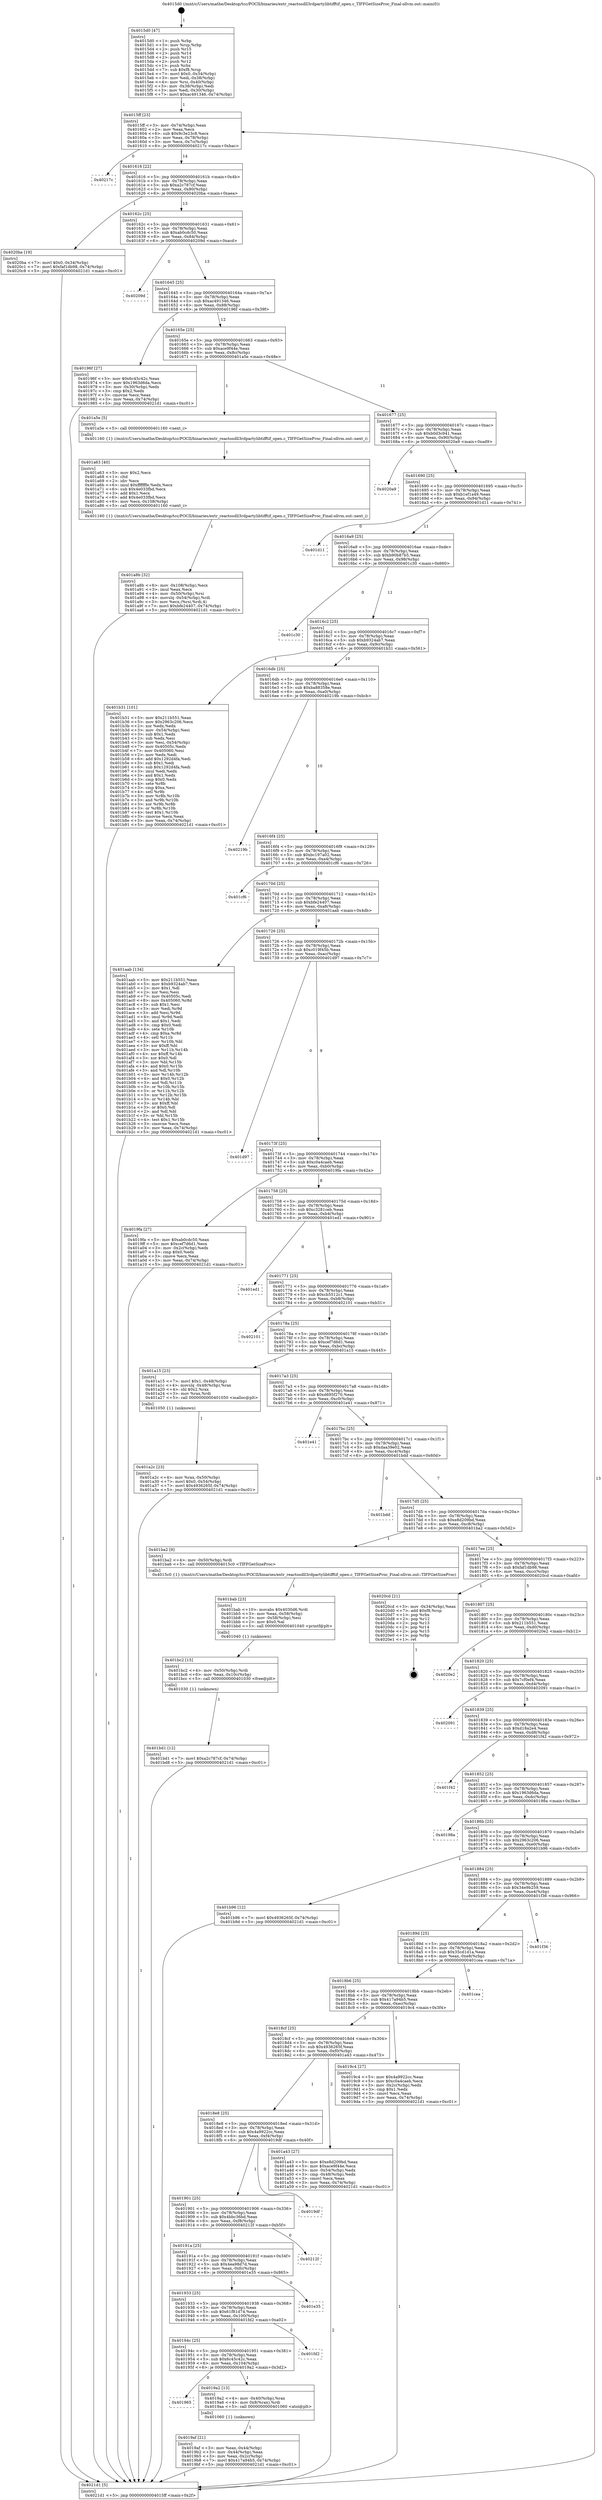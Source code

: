 digraph "0x4015d0" {
  label = "0x4015d0 (/mnt/c/Users/mathe/Desktop/tcc/POCII/binaries/extr_reactosdll3rdpartylibtifftif_open.c_TIFFGetSizeProc_Final-ollvm.out::main(0))"
  labelloc = "t"
  node[shape=record]

  Entry [label="",width=0.3,height=0.3,shape=circle,fillcolor=black,style=filled]
  "0x4015ff" [label="{
     0x4015ff [23]\l
     | [instrs]\l
     &nbsp;&nbsp;0x4015ff \<+3\>: mov -0x74(%rbp),%eax\l
     &nbsp;&nbsp;0x401602 \<+2\>: mov %eax,%ecx\l
     &nbsp;&nbsp;0x401604 \<+6\>: sub $0x9c3e23c8,%ecx\l
     &nbsp;&nbsp;0x40160a \<+3\>: mov %eax,-0x78(%rbp)\l
     &nbsp;&nbsp;0x40160d \<+3\>: mov %ecx,-0x7c(%rbp)\l
     &nbsp;&nbsp;0x401610 \<+6\>: je 000000000040217c \<main+0xbac\>\l
  }"]
  "0x40217c" [label="{
     0x40217c\l
  }", style=dashed]
  "0x401616" [label="{
     0x401616 [22]\l
     | [instrs]\l
     &nbsp;&nbsp;0x401616 \<+5\>: jmp 000000000040161b \<main+0x4b\>\l
     &nbsp;&nbsp;0x40161b \<+3\>: mov -0x78(%rbp),%eax\l
     &nbsp;&nbsp;0x40161e \<+5\>: sub $0xa2c787cf,%eax\l
     &nbsp;&nbsp;0x401623 \<+3\>: mov %eax,-0x80(%rbp)\l
     &nbsp;&nbsp;0x401626 \<+6\>: je 00000000004020ba \<main+0xaea\>\l
  }"]
  Exit [label="",width=0.3,height=0.3,shape=circle,fillcolor=black,style=filled,peripheries=2]
  "0x4020ba" [label="{
     0x4020ba [19]\l
     | [instrs]\l
     &nbsp;&nbsp;0x4020ba \<+7\>: movl $0x0,-0x34(%rbp)\l
     &nbsp;&nbsp;0x4020c1 \<+7\>: movl $0xfaf1db98,-0x74(%rbp)\l
     &nbsp;&nbsp;0x4020c8 \<+5\>: jmp 00000000004021d1 \<main+0xc01\>\l
  }"]
  "0x40162c" [label="{
     0x40162c [25]\l
     | [instrs]\l
     &nbsp;&nbsp;0x40162c \<+5\>: jmp 0000000000401631 \<main+0x61\>\l
     &nbsp;&nbsp;0x401631 \<+3\>: mov -0x78(%rbp),%eax\l
     &nbsp;&nbsp;0x401634 \<+5\>: sub $0xab0cdc50,%eax\l
     &nbsp;&nbsp;0x401639 \<+6\>: mov %eax,-0x84(%rbp)\l
     &nbsp;&nbsp;0x40163f \<+6\>: je 000000000040209d \<main+0xacd\>\l
  }"]
  "0x401bd1" [label="{
     0x401bd1 [12]\l
     | [instrs]\l
     &nbsp;&nbsp;0x401bd1 \<+7\>: movl $0xa2c787cf,-0x74(%rbp)\l
     &nbsp;&nbsp;0x401bd8 \<+5\>: jmp 00000000004021d1 \<main+0xc01\>\l
  }"]
  "0x40209d" [label="{
     0x40209d\l
  }", style=dashed]
  "0x401645" [label="{
     0x401645 [25]\l
     | [instrs]\l
     &nbsp;&nbsp;0x401645 \<+5\>: jmp 000000000040164a \<main+0x7a\>\l
     &nbsp;&nbsp;0x40164a \<+3\>: mov -0x78(%rbp),%eax\l
     &nbsp;&nbsp;0x40164d \<+5\>: sub $0xac491346,%eax\l
     &nbsp;&nbsp;0x401652 \<+6\>: mov %eax,-0x88(%rbp)\l
     &nbsp;&nbsp;0x401658 \<+6\>: je 000000000040196f \<main+0x39f\>\l
  }"]
  "0x401bc2" [label="{
     0x401bc2 [15]\l
     | [instrs]\l
     &nbsp;&nbsp;0x401bc2 \<+4\>: mov -0x50(%rbp),%rdi\l
     &nbsp;&nbsp;0x401bc6 \<+6\>: mov %eax,-0x10c(%rbp)\l
     &nbsp;&nbsp;0x401bcc \<+5\>: call 0000000000401030 \<free@plt\>\l
     | [calls]\l
     &nbsp;&nbsp;0x401030 \{1\} (unknown)\l
  }"]
  "0x40196f" [label="{
     0x40196f [27]\l
     | [instrs]\l
     &nbsp;&nbsp;0x40196f \<+5\>: mov $0x6c45c42c,%eax\l
     &nbsp;&nbsp;0x401974 \<+5\>: mov $0x1963d6da,%ecx\l
     &nbsp;&nbsp;0x401979 \<+3\>: mov -0x30(%rbp),%edx\l
     &nbsp;&nbsp;0x40197c \<+3\>: cmp $0x2,%edx\l
     &nbsp;&nbsp;0x40197f \<+3\>: cmovne %ecx,%eax\l
     &nbsp;&nbsp;0x401982 \<+3\>: mov %eax,-0x74(%rbp)\l
     &nbsp;&nbsp;0x401985 \<+5\>: jmp 00000000004021d1 \<main+0xc01\>\l
  }"]
  "0x40165e" [label="{
     0x40165e [25]\l
     | [instrs]\l
     &nbsp;&nbsp;0x40165e \<+5\>: jmp 0000000000401663 \<main+0x93\>\l
     &nbsp;&nbsp;0x401663 \<+3\>: mov -0x78(%rbp),%eax\l
     &nbsp;&nbsp;0x401666 \<+5\>: sub $0xace9f44e,%eax\l
     &nbsp;&nbsp;0x40166b \<+6\>: mov %eax,-0x8c(%rbp)\l
     &nbsp;&nbsp;0x401671 \<+6\>: je 0000000000401a5e \<main+0x48e\>\l
  }"]
  "0x4021d1" [label="{
     0x4021d1 [5]\l
     | [instrs]\l
     &nbsp;&nbsp;0x4021d1 \<+5\>: jmp 00000000004015ff \<main+0x2f\>\l
  }"]
  "0x4015d0" [label="{
     0x4015d0 [47]\l
     | [instrs]\l
     &nbsp;&nbsp;0x4015d0 \<+1\>: push %rbp\l
     &nbsp;&nbsp;0x4015d1 \<+3\>: mov %rsp,%rbp\l
     &nbsp;&nbsp;0x4015d4 \<+2\>: push %r15\l
     &nbsp;&nbsp;0x4015d6 \<+2\>: push %r14\l
     &nbsp;&nbsp;0x4015d8 \<+2\>: push %r13\l
     &nbsp;&nbsp;0x4015da \<+2\>: push %r12\l
     &nbsp;&nbsp;0x4015dc \<+1\>: push %rbx\l
     &nbsp;&nbsp;0x4015dd \<+7\>: sub $0xf8,%rsp\l
     &nbsp;&nbsp;0x4015e4 \<+7\>: movl $0x0,-0x34(%rbp)\l
     &nbsp;&nbsp;0x4015eb \<+3\>: mov %edi,-0x38(%rbp)\l
     &nbsp;&nbsp;0x4015ee \<+4\>: mov %rsi,-0x40(%rbp)\l
     &nbsp;&nbsp;0x4015f2 \<+3\>: mov -0x38(%rbp),%edi\l
     &nbsp;&nbsp;0x4015f5 \<+3\>: mov %edi,-0x30(%rbp)\l
     &nbsp;&nbsp;0x4015f8 \<+7\>: movl $0xac491346,-0x74(%rbp)\l
  }"]
  "0x401bab" [label="{
     0x401bab [23]\l
     | [instrs]\l
     &nbsp;&nbsp;0x401bab \<+10\>: movabs $0x4030d6,%rdi\l
     &nbsp;&nbsp;0x401bb5 \<+3\>: mov %eax,-0x58(%rbp)\l
     &nbsp;&nbsp;0x401bb8 \<+3\>: mov -0x58(%rbp),%esi\l
     &nbsp;&nbsp;0x401bbb \<+2\>: mov $0x0,%al\l
     &nbsp;&nbsp;0x401bbd \<+5\>: call 0000000000401040 \<printf@plt\>\l
     | [calls]\l
     &nbsp;&nbsp;0x401040 \{1\} (unknown)\l
  }"]
  "0x401a5e" [label="{
     0x401a5e [5]\l
     | [instrs]\l
     &nbsp;&nbsp;0x401a5e \<+5\>: call 0000000000401160 \<next_i\>\l
     | [calls]\l
     &nbsp;&nbsp;0x401160 \{1\} (/mnt/c/Users/mathe/Desktop/tcc/POCII/binaries/extr_reactosdll3rdpartylibtifftif_open.c_TIFFGetSizeProc_Final-ollvm.out::next_i)\l
  }"]
  "0x401677" [label="{
     0x401677 [25]\l
     | [instrs]\l
     &nbsp;&nbsp;0x401677 \<+5\>: jmp 000000000040167c \<main+0xac\>\l
     &nbsp;&nbsp;0x40167c \<+3\>: mov -0x78(%rbp),%eax\l
     &nbsp;&nbsp;0x40167f \<+5\>: sub $0xb0d3c941,%eax\l
     &nbsp;&nbsp;0x401684 \<+6\>: mov %eax,-0x90(%rbp)\l
     &nbsp;&nbsp;0x40168a \<+6\>: je 00000000004020a9 \<main+0xad9\>\l
  }"]
  "0x401a8b" [label="{
     0x401a8b [32]\l
     | [instrs]\l
     &nbsp;&nbsp;0x401a8b \<+6\>: mov -0x108(%rbp),%ecx\l
     &nbsp;&nbsp;0x401a91 \<+3\>: imul %eax,%ecx\l
     &nbsp;&nbsp;0x401a94 \<+4\>: mov -0x50(%rbp),%rsi\l
     &nbsp;&nbsp;0x401a98 \<+4\>: movslq -0x54(%rbp),%rdi\l
     &nbsp;&nbsp;0x401a9c \<+3\>: mov %ecx,(%rsi,%rdi,4)\l
     &nbsp;&nbsp;0x401a9f \<+7\>: movl $0xbfe24407,-0x74(%rbp)\l
     &nbsp;&nbsp;0x401aa6 \<+5\>: jmp 00000000004021d1 \<main+0xc01\>\l
  }"]
  "0x4020a9" [label="{
     0x4020a9\l
  }", style=dashed]
  "0x401690" [label="{
     0x401690 [25]\l
     | [instrs]\l
     &nbsp;&nbsp;0x401690 \<+5\>: jmp 0000000000401695 \<main+0xc5\>\l
     &nbsp;&nbsp;0x401695 \<+3\>: mov -0x78(%rbp),%eax\l
     &nbsp;&nbsp;0x401698 \<+5\>: sub $0xb1ef1a49,%eax\l
     &nbsp;&nbsp;0x40169d \<+6\>: mov %eax,-0x94(%rbp)\l
     &nbsp;&nbsp;0x4016a3 \<+6\>: je 0000000000401d11 \<main+0x741\>\l
  }"]
  "0x401a63" [label="{
     0x401a63 [40]\l
     | [instrs]\l
     &nbsp;&nbsp;0x401a63 \<+5\>: mov $0x2,%ecx\l
     &nbsp;&nbsp;0x401a68 \<+1\>: cltd\l
     &nbsp;&nbsp;0x401a69 \<+2\>: idiv %ecx\l
     &nbsp;&nbsp;0x401a6b \<+6\>: imul $0xfffffffe,%edx,%ecx\l
     &nbsp;&nbsp;0x401a71 \<+6\>: sub $0x4e033fbd,%ecx\l
     &nbsp;&nbsp;0x401a77 \<+3\>: add $0x1,%ecx\l
     &nbsp;&nbsp;0x401a7a \<+6\>: add $0x4e033fbd,%ecx\l
     &nbsp;&nbsp;0x401a80 \<+6\>: mov %ecx,-0x108(%rbp)\l
     &nbsp;&nbsp;0x401a86 \<+5\>: call 0000000000401160 \<next_i\>\l
     | [calls]\l
     &nbsp;&nbsp;0x401160 \{1\} (/mnt/c/Users/mathe/Desktop/tcc/POCII/binaries/extr_reactosdll3rdpartylibtifftif_open.c_TIFFGetSizeProc_Final-ollvm.out::next_i)\l
  }"]
  "0x401d11" [label="{
     0x401d11\l
  }", style=dashed]
  "0x4016a9" [label="{
     0x4016a9 [25]\l
     | [instrs]\l
     &nbsp;&nbsp;0x4016a9 \<+5\>: jmp 00000000004016ae \<main+0xde\>\l
     &nbsp;&nbsp;0x4016ae \<+3\>: mov -0x78(%rbp),%eax\l
     &nbsp;&nbsp;0x4016b1 \<+5\>: sub $0xb90b87b5,%eax\l
     &nbsp;&nbsp;0x4016b6 \<+6\>: mov %eax,-0x98(%rbp)\l
     &nbsp;&nbsp;0x4016bc \<+6\>: je 0000000000401c30 \<main+0x660\>\l
  }"]
  "0x401a2c" [label="{
     0x401a2c [23]\l
     | [instrs]\l
     &nbsp;&nbsp;0x401a2c \<+4\>: mov %rax,-0x50(%rbp)\l
     &nbsp;&nbsp;0x401a30 \<+7\>: movl $0x0,-0x54(%rbp)\l
     &nbsp;&nbsp;0x401a37 \<+7\>: movl $0x4936265f,-0x74(%rbp)\l
     &nbsp;&nbsp;0x401a3e \<+5\>: jmp 00000000004021d1 \<main+0xc01\>\l
  }"]
  "0x401c30" [label="{
     0x401c30\l
  }", style=dashed]
  "0x4016c2" [label="{
     0x4016c2 [25]\l
     | [instrs]\l
     &nbsp;&nbsp;0x4016c2 \<+5\>: jmp 00000000004016c7 \<main+0xf7\>\l
     &nbsp;&nbsp;0x4016c7 \<+3\>: mov -0x78(%rbp),%eax\l
     &nbsp;&nbsp;0x4016ca \<+5\>: sub $0xb9324ab7,%eax\l
     &nbsp;&nbsp;0x4016cf \<+6\>: mov %eax,-0x9c(%rbp)\l
     &nbsp;&nbsp;0x4016d5 \<+6\>: je 0000000000401b31 \<main+0x561\>\l
  }"]
  "0x4019af" [label="{
     0x4019af [21]\l
     | [instrs]\l
     &nbsp;&nbsp;0x4019af \<+3\>: mov %eax,-0x44(%rbp)\l
     &nbsp;&nbsp;0x4019b2 \<+3\>: mov -0x44(%rbp),%eax\l
     &nbsp;&nbsp;0x4019b5 \<+3\>: mov %eax,-0x2c(%rbp)\l
     &nbsp;&nbsp;0x4019b8 \<+7\>: movl $0x417a94b5,-0x74(%rbp)\l
     &nbsp;&nbsp;0x4019bf \<+5\>: jmp 00000000004021d1 \<main+0xc01\>\l
  }"]
  "0x401b31" [label="{
     0x401b31 [101]\l
     | [instrs]\l
     &nbsp;&nbsp;0x401b31 \<+5\>: mov $0x211b551,%eax\l
     &nbsp;&nbsp;0x401b36 \<+5\>: mov $0x2963c206,%ecx\l
     &nbsp;&nbsp;0x401b3b \<+2\>: xor %edx,%edx\l
     &nbsp;&nbsp;0x401b3d \<+3\>: mov -0x54(%rbp),%esi\l
     &nbsp;&nbsp;0x401b40 \<+3\>: sub $0x1,%edx\l
     &nbsp;&nbsp;0x401b43 \<+2\>: sub %edx,%esi\l
     &nbsp;&nbsp;0x401b45 \<+3\>: mov %esi,-0x54(%rbp)\l
     &nbsp;&nbsp;0x401b48 \<+7\>: mov 0x40505c,%edx\l
     &nbsp;&nbsp;0x401b4f \<+7\>: mov 0x405060,%esi\l
     &nbsp;&nbsp;0x401b56 \<+2\>: mov %edx,%edi\l
     &nbsp;&nbsp;0x401b58 \<+6\>: add $0x1292d4fa,%edi\l
     &nbsp;&nbsp;0x401b5e \<+3\>: sub $0x1,%edi\l
     &nbsp;&nbsp;0x401b61 \<+6\>: sub $0x1292d4fa,%edi\l
     &nbsp;&nbsp;0x401b67 \<+3\>: imul %edi,%edx\l
     &nbsp;&nbsp;0x401b6a \<+3\>: and $0x1,%edx\l
     &nbsp;&nbsp;0x401b6d \<+3\>: cmp $0x0,%edx\l
     &nbsp;&nbsp;0x401b70 \<+4\>: sete %r8b\l
     &nbsp;&nbsp;0x401b74 \<+3\>: cmp $0xa,%esi\l
     &nbsp;&nbsp;0x401b77 \<+4\>: setl %r9b\l
     &nbsp;&nbsp;0x401b7b \<+3\>: mov %r8b,%r10b\l
     &nbsp;&nbsp;0x401b7e \<+3\>: and %r9b,%r10b\l
     &nbsp;&nbsp;0x401b81 \<+3\>: xor %r9b,%r8b\l
     &nbsp;&nbsp;0x401b84 \<+3\>: or %r8b,%r10b\l
     &nbsp;&nbsp;0x401b87 \<+4\>: test $0x1,%r10b\l
     &nbsp;&nbsp;0x401b8b \<+3\>: cmovne %ecx,%eax\l
     &nbsp;&nbsp;0x401b8e \<+3\>: mov %eax,-0x74(%rbp)\l
     &nbsp;&nbsp;0x401b91 \<+5\>: jmp 00000000004021d1 \<main+0xc01\>\l
  }"]
  "0x4016db" [label="{
     0x4016db [25]\l
     | [instrs]\l
     &nbsp;&nbsp;0x4016db \<+5\>: jmp 00000000004016e0 \<main+0x110\>\l
     &nbsp;&nbsp;0x4016e0 \<+3\>: mov -0x78(%rbp),%eax\l
     &nbsp;&nbsp;0x4016e3 \<+5\>: sub $0xba88358e,%eax\l
     &nbsp;&nbsp;0x4016e8 \<+6\>: mov %eax,-0xa0(%rbp)\l
     &nbsp;&nbsp;0x4016ee \<+6\>: je 000000000040219b \<main+0xbcb\>\l
  }"]
  "0x401965" [label="{
     0x401965\l
  }", style=dashed]
  "0x40219b" [label="{
     0x40219b\l
  }", style=dashed]
  "0x4016f4" [label="{
     0x4016f4 [25]\l
     | [instrs]\l
     &nbsp;&nbsp;0x4016f4 \<+5\>: jmp 00000000004016f9 \<main+0x129\>\l
     &nbsp;&nbsp;0x4016f9 \<+3\>: mov -0x78(%rbp),%eax\l
     &nbsp;&nbsp;0x4016fc \<+5\>: sub $0xbc197a02,%eax\l
     &nbsp;&nbsp;0x401701 \<+6\>: mov %eax,-0xa4(%rbp)\l
     &nbsp;&nbsp;0x401707 \<+6\>: je 0000000000401cf6 \<main+0x726\>\l
  }"]
  "0x4019a2" [label="{
     0x4019a2 [13]\l
     | [instrs]\l
     &nbsp;&nbsp;0x4019a2 \<+4\>: mov -0x40(%rbp),%rax\l
     &nbsp;&nbsp;0x4019a6 \<+4\>: mov 0x8(%rax),%rdi\l
     &nbsp;&nbsp;0x4019aa \<+5\>: call 0000000000401060 \<atoi@plt\>\l
     | [calls]\l
     &nbsp;&nbsp;0x401060 \{1\} (unknown)\l
  }"]
  "0x401cf6" [label="{
     0x401cf6\l
  }", style=dashed]
  "0x40170d" [label="{
     0x40170d [25]\l
     | [instrs]\l
     &nbsp;&nbsp;0x40170d \<+5\>: jmp 0000000000401712 \<main+0x142\>\l
     &nbsp;&nbsp;0x401712 \<+3\>: mov -0x78(%rbp),%eax\l
     &nbsp;&nbsp;0x401715 \<+5\>: sub $0xbfe24407,%eax\l
     &nbsp;&nbsp;0x40171a \<+6\>: mov %eax,-0xa8(%rbp)\l
     &nbsp;&nbsp;0x401720 \<+6\>: je 0000000000401aab \<main+0x4db\>\l
  }"]
  "0x40194c" [label="{
     0x40194c [25]\l
     | [instrs]\l
     &nbsp;&nbsp;0x40194c \<+5\>: jmp 0000000000401951 \<main+0x381\>\l
     &nbsp;&nbsp;0x401951 \<+3\>: mov -0x78(%rbp),%eax\l
     &nbsp;&nbsp;0x401954 \<+5\>: sub $0x6c45c42c,%eax\l
     &nbsp;&nbsp;0x401959 \<+6\>: mov %eax,-0x104(%rbp)\l
     &nbsp;&nbsp;0x40195f \<+6\>: je 00000000004019a2 \<main+0x3d2\>\l
  }"]
  "0x401aab" [label="{
     0x401aab [134]\l
     | [instrs]\l
     &nbsp;&nbsp;0x401aab \<+5\>: mov $0x211b551,%eax\l
     &nbsp;&nbsp;0x401ab0 \<+5\>: mov $0xb9324ab7,%ecx\l
     &nbsp;&nbsp;0x401ab5 \<+2\>: mov $0x1,%dl\l
     &nbsp;&nbsp;0x401ab7 \<+2\>: xor %esi,%esi\l
     &nbsp;&nbsp;0x401ab9 \<+7\>: mov 0x40505c,%edi\l
     &nbsp;&nbsp;0x401ac0 \<+8\>: mov 0x405060,%r8d\l
     &nbsp;&nbsp;0x401ac8 \<+3\>: sub $0x1,%esi\l
     &nbsp;&nbsp;0x401acb \<+3\>: mov %edi,%r9d\l
     &nbsp;&nbsp;0x401ace \<+3\>: add %esi,%r9d\l
     &nbsp;&nbsp;0x401ad1 \<+4\>: imul %r9d,%edi\l
     &nbsp;&nbsp;0x401ad5 \<+3\>: and $0x1,%edi\l
     &nbsp;&nbsp;0x401ad8 \<+3\>: cmp $0x0,%edi\l
     &nbsp;&nbsp;0x401adb \<+4\>: sete %r10b\l
     &nbsp;&nbsp;0x401adf \<+4\>: cmp $0xa,%r8d\l
     &nbsp;&nbsp;0x401ae3 \<+4\>: setl %r11b\l
     &nbsp;&nbsp;0x401ae7 \<+3\>: mov %r10b,%bl\l
     &nbsp;&nbsp;0x401aea \<+3\>: xor $0xff,%bl\l
     &nbsp;&nbsp;0x401aed \<+3\>: mov %r11b,%r14b\l
     &nbsp;&nbsp;0x401af0 \<+4\>: xor $0xff,%r14b\l
     &nbsp;&nbsp;0x401af4 \<+3\>: xor $0x0,%dl\l
     &nbsp;&nbsp;0x401af7 \<+3\>: mov %bl,%r15b\l
     &nbsp;&nbsp;0x401afa \<+4\>: and $0x0,%r15b\l
     &nbsp;&nbsp;0x401afe \<+3\>: and %dl,%r10b\l
     &nbsp;&nbsp;0x401b01 \<+3\>: mov %r14b,%r12b\l
     &nbsp;&nbsp;0x401b04 \<+4\>: and $0x0,%r12b\l
     &nbsp;&nbsp;0x401b08 \<+3\>: and %dl,%r11b\l
     &nbsp;&nbsp;0x401b0b \<+3\>: or %r10b,%r15b\l
     &nbsp;&nbsp;0x401b0e \<+3\>: or %r11b,%r12b\l
     &nbsp;&nbsp;0x401b11 \<+3\>: xor %r12b,%r15b\l
     &nbsp;&nbsp;0x401b14 \<+3\>: or %r14b,%bl\l
     &nbsp;&nbsp;0x401b17 \<+3\>: xor $0xff,%bl\l
     &nbsp;&nbsp;0x401b1a \<+3\>: or $0x0,%dl\l
     &nbsp;&nbsp;0x401b1d \<+2\>: and %dl,%bl\l
     &nbsp;&nbsp;0x401b1f \<+3\>: or %bl,%r15b\l
     &nbsp;&nbsp;0x401b22 \<+4\>: test $0x1,%r15b\l
     &nbsp;&nbsp;0x401b26 \<+3\>: cmovne %ecx,%eax\l
     &nbsp;&nbsp;0x401b29 \<+3\>: mov %eax,-0x74(%rbp)\l
     &nbsp;&nbsp;0x401b2c \<+5\>: jmp 00000000004021d1 \<main+0xc01\>\l
  }"]
  "0x401726" [label="{
     0x401726 [25]\l
     | [instrs]\l
     &nbsp;&nbsp;0x401726 \<+5\>: jmp 000000000040172b \<main+0x15b\>\l
     &nbsp;&nbsp;0x40172b \<+3\>: mov -0x78(%rbp),%eax\l
     &nbsp;&nbsp;0x40172e \<+5\>: sub $0xc019f45b,%eax\l
     &nbsp;&nbsp;0x401733 \<+6\>: mov %eax,-0xac(%rbp)\l
     &nbsp;&nbsp;0x401739 \<+6\>: je 0000000000401d97 \<main+0x7c7\>\l
  }"]
  "0x401fd2" [label="{
     0x401fd2\l
  }", style=dashed]
  "0x401d97" [label="{
     0x401d97\l
  }", style=dashed]
  "0x40173f" [label="{
     0x40173f [25]\l
     | [instrs]\l
     &nbsp;&nbsp;0x40173f \<+5\>: jmp 0000000000401744 \<main+0x174\>\l
     &nbsp;&nbsp;0x401744 \<+3\>: mov -0x78(%rbp),%eax\l
     &nbsp;&nbsp;0x401747 \<+5\>: sub $0xc0a4caeb,%eax\l
     &nbsp;&nbsp;0x40174c \<+6\>: mov %eax,-0xb0(%rbp)\l
     &nbsp;&nbsp;0x401752 \<+6\>: je 00000000004019fa \<main+0x42a\>\l
  }"]
  "0x401933" [label="{
     0x401933 [25]\l
     | [instrs]\l
     &nbsp;&nbsp;0x401933 \<+5\>: jmp 0000000000401938 \<main+0x368\>\l
     &nbsp;&nbsp;0x401938 \<+3\>: mov -0x78(%rbp),%eax\l
     &nbsp;&nbsp;0x40193b \<+5\>: sub $0x61f81d74,%eax\l
     &nbsp;&nbsp;0x401940 \<+6\>: mov %eax,-0x100(%rbp)\l
     &nbsp;&nbsp;0x401946 \<+6\>: je 0000000000401fd2 \<main+0xa02\>\l
  }"]
  "0x4019fa" [label="{
     0x4019fa [27]\l
     | [instrs]\l
     &nbsp;&nbsp;0x4019fa \<+5\>: mov $0xab0cdc50,%eax\l
     &nbsp;&nbsp;0x4019ff \<+5\>: mov $0xcef7d6d1,%ecx\l
     &nbsp;&nbsp;0x401a04 \<+3\>: mov -0x2c(%rbp),%edx\l
     &nbsp;&nbsp;0x401a07 \<+3\>: cmp $0x0,%edx\l
     &nbsp;&nbsp;0x401a0a \<+3\>: cmove %ecx,%eax\l
     &nbsp;&nbsp;0x401a0d \<+3\>: mov %eax,-0x74(%rbp)\l
     &nbsp;&nbsp;0x401a10 \<+5\>: jmp 00000000004021d1 \<main+0xc01\>\l
  }"]
  "0x401758" [label="{
     0x401758 [25]\l
     | [instrs]\l
     &nbsp;&nbsp;0x401758 \<+5\>: jmp 000000000040175d \<main+0x18d\>\l
     &nbsp;&nbsp;0x40175d \<+3\>: mov -0x78(%rbp),%eax\l
     &nbsp;&nbsp;0x401760 \<+5\>: sub $0xc3281ceb,%eax\l
     &nbsp;&nbsp;0x401765 \<+6\>: mov %eax,-0xb4(%rbp)\l
     &nbsp;&nbsp;0x40176b \<+6\>: je 0000000000401ed1 \<main+0x901\>\l
  }"]
  "0x401e35" [label="{
     0x401e35\l
  }", style=dashed]
  "0x401ed1" [label="{
     0x401ed1\l
  }", style=dashed]
  "0x401771" [label="{
     0x401771 [25]\l
     | [instrs]\l
     &nbsp;&nbsp;0x401771 \<+5\>: jmp 0000000000401776 \<main+0x1a6\>\l
     &nbsp;&nbsp;0x401776 \<+3\>: mov -0x78(%rbp),%eax\l
     &nbsp;&nbsp;0x401779 \<+5\>: sub $0xcb5512c1,%eax\l
     &nbsp;&nbsp;0x40177e \<+6\>: mov %eax,-0xb8(%rbp)\l
     &nbsp;&nbsp;0x401784 \<+6\>: je 0000000000402101 \<main+0xb31\>\l
  }"]
  "0x40191a" [label="{
     0x40191a [25]\l
     | [instrs]\l
     &nbsp;&nbsp;0x40191a \<+5\>: jmp 000000000040191f \<main+0x34f\>\l
     &nbsp;&nbsp;0x40191f \<+3\>: mov -0x78(%rbp),%eax\l
     &nbsp;&nbsp;0x401922 \<+5\>: sub $0x4ea98d7d,%eax\l
     &nbsp;&nbsp;0x401927 \<+6\>: mov %eax,-0xfc(%rbp)\l
     &nbsp;&nbsp;0x40192d \<+6\>: je 0000000000401e35 \<main+0x865\>\l
  }"]
  "0x402101" [label="{
     0x402101\l
  }", style=dashed]
  "0x40178a" [label="{
     0x40178a [25]\l
     | [instrs]\l
     &nbsp;&nbsp;0x40178a \<+5\>: jmp 000000000040178f \<main+0x1bf\>\l
     &nbsp;&nbsp;0x40178f \<+3\>: mov -0x78(%rbp),%eax\l
     &nbsp;&nbsp;0x401792 \<+5\>: sub $0xcef7d6d1,%eax\l
     &nbsp;&nbsp;0x401797 \<+6\>: mov %eax,-0xbc(%rbp)\l
     &nbsp;&nbsp;0x40179d \<+6\>: je 0000000000401a15 \<main+0x445\>\l
  }"]
  "0x40212f" [label="{
     0x40212f\l
  }", style=dashed]
  "0x401a15" [label="{
     0x401a15 [23]\l
     | [instrs]\l
     &nbsp;&nbsp;0x401a15 \<+7\>: movl $0x1,-0x48(%rbp)\l
     &nbsp;&nbsp;0x401a1c \<+4\>: movslq -0x48(%rbp),%rax\l
     &nbsp;&nbsp;0x401a20 \<+4\>: shl $0x2,%rax\l
     &nbsp;&nbsp;0x401a24 \<+3\>: mov %rax,%rdi\l
     &nbsp;&nbsp;0x401a27 \<+5\>: call 0000000000401050 \<malloc@plt\>\l
     | [calls]\l
     &nbsp;&nbsp;0x401050 \{1\} (unknown)\l
  }"]
  "0x4017a3" [label="{
     0x4017a3 [25]\l
     | [instrs]\l
     &nbsp;&nbsp;0x4017a3 \<+5\>: jmp 00000000004017a8 \<main+0x1d8\>\l
     &nbsp;&nbsp;0x4017a8 \<+3\>: mov -0x78(%rbp),%eax\l
     &nbsp;&nbsp;0x4017ab \<+5\>: sub $0xd695f270,%eax\l
     &nbsp;&nbsp;0x4017b0 \<+6\>: mov %eax,-0xc0(%rbp)\l
     &nbsp;&nbsp;0x4017b6 \<+6\>: je 0000000000401e41 \<main+0x871\>\l
  }"]
  "0x401901" [label="{
     0x401901 [25]\l
     | [instrs]\l
     &nbsp;&nbsp;0x401901 \<+5\>: jmp 0000000000401906 \<main+0x336\>\l
     &nbsp;&nbsp;0x401906 \<+3\>: mov -0x78(%rbp),%eax\l
     &nbsp;&nbsp;0x401909 \<+5\>: sub $0x4bbc36bd,%eax\l
     &nbsp;&nbsp;0x40190e \<+6\>: mov %eax,-0xf8(%rbp)\l
     &nbsp;&nbsp;0x401914 \<+6\>: je 000000000040212f \<main+0xb5f\>\l
  }"]
  "0x401e41" [label="{
     0x401e41\l
  }", style=dashed]
  "0x4017bc" [label="{
     0x4017bc [25]\l
     | [instrs]\l
     &nbsp;&nbsp;0x4017bc \<+5\>: jmp 00000000004017c1 \<main+0x1f1\>\l
     &nbsp;&nbsp;0x4017c1 \<+3\>: mov -0x78(%rbp),%eax\l
     &nbsp;&nbsp;0x4017c4 \<+5\>: sub $0xdaa39e02,%eax\l
     &nbsp;&nbsp;0x4017c9 \<+6\>: mov %eax,-0xc4(%rbp)\l
     &nbsp;&nbsp;0x4017cf \<+6\>: je 0000000000401bdd \<main+0x60d\>\l
  }"]
  "0x4019df" [label="{
     0x4019df\l
  }", style=dashed]
  "0x401bdd" [label="{
     0x401bdd\l
  }", style=dashed]
  "0x4017d5" [label="{
     0x4017d5 [25]\l
     | [instrs]\l
     &nbsp;&nbsp;0x4017d5 \<+5\>: jmp 00000000004017da \<main+0x20a\>\l
     &nbsp;&nbsp;0x4017da \<+3\>: mov -0x78(%rbp),%eax\l
     &nbsp;&nbsp;0x4017dd \<+5\>: sub $0xe8d209bd,%eax\l
     &nbsp;&nbsp;0x4017e2 \<+6\>: mov %eax,-0xc8(%rbp)\l
     &nbsp;&nbsp;0x4017e8 \<+6\>: je 0000000000401ba2 \<main+0x5d2\>\l
  }"]
  "0x4018e8" [label="{
     0x4018e8 [25]\l
     | [instrs]\l
     &nbsp;&nbsp;0x4018e8 \<+5\>: jmp 00000000004018ed \<main+0x31d\>\l
     &nbsp;&nbsp;0x4018ed \<+3\>: mov -0x78(%rbp),%eax\l
     &nbsp;&nbsp;0x4018f0 \<+5\>: sub $0x4a9922cc,%eax\l
     &nbsp;&nbsp;0x4018f5 \<+6\>: mov %eax,-0xf4(%rbp)\l
     &nbsp;&nbsp;0x4018fb \<+6\>: je 00000000004019df \<main+0x40f\>\l
  }"]
  "0x401ba2" [label="{
     0x401ba2 [9]\l
     | [instrs]\l
     &nbsp;&nbsp;0x401ba2 \<+4\>: mov -0x50(%rbp),%rdi\l
     &nbsp;&nbsp;0x401ba6 \<+5\>: call 00000000004015c0 \<TIFFGetSizeProc\>\l
     | [calls]\l
     &nbsp;&nbsp;0x4015c0 \{1\} (/mnt/c/Users/mathe/Desktop/tcc/POCII/binaries/extr_reactosdll3rdpartylibtifftif_open.c_TIFFGetSizeProc_Final-ollvm.out::TIFFGetSizeProc)\l
  }"]
  "0x4017ee" [label="{
     0x4017ee [25]\l
     | [instrs]\l
     &nbsp;&nbsp;0x4017ee \<+5\>: jmp 00000000004017f3 \<main+0x223\>\l
     &nbsp;&nbsp;0x4017f3 \<+3\>: mov -0x78(%rbp),%eax\l
     &nbsp;&nbsp;0x4017f6 \<+5\>: sub $0xfaf1db98,%eax\l
     &nbsp;&nbsp;0x4017fb \<+6\>: mov %eax,-0xcc(%rbp)\l
     &nbsp;&nbsp;0x401801 \<+6\>: je 00000000004020cd \<main+0xafd\>\l
  }"]
  "0x401a43" [label="{
     0x401a43 [27]\l
     | [instrs]\l
     &nbsp;&nbsp;0x401a43 \<+5\>: mov $0xe8d209bd,%eax\l
     &nbsp;&nbsp;0x401a48 \<+5\>: mov $0xace9f44e,%ecx\l
     &nbsp;&nbsp;0x401a4d \<+3\>: mov -0x54(%rbp),%edx\l
     &nbsp;&nbsp;0x401a50 \<+3\>: cmp -0x48(%rbp),%edx\l
     &nbsp;&nbsp;0x401a53 \<+3\>: cmovl %ecx,%eax\l
     &nbsp;&nbsp;0x401a56 \<+3\>: mov %eax,-0x74(%rbp)\l
     &nbsp;&nbsp;0x401a59 \<+5\>: jmp 00000000004021d1 \<main+0xc01\>\l
  }"]
  "0x4020cd" [label="{
     0x4020cd [21]\l
     | [instrs]\l
     &nbsp;&nbsp;0x4020cd \<+3\>: mov -0x34(%rbp),%eax\l
     &nbsp;&nbsp;0x4020d0 \<+7\>: add $0xf8,%rsp\l
     &nbsp;&nbsp;0x4020d7 \<+1\>: pop %rbx\l
     &nbsp;&nbsp;0x4020d8 \<+2\>: pop %r12\l
     &nbsp;&nbsp;0x4020da \<+2\>: pop %r13\l
     &nbsp;&nbsp;0x4020dc \<+2\>: pop %r14\l
     &nbsp;&nbsp;0x4020de \<+2\>: pop %r15\l
     &nbsp;&nbsp;0x4020e0 \<+1\>: pop %rbp\l
     &nbsp;&nbsp;0x4020e1 \<+1\>: ret\l
  }"]
  "0x401807" [label="{
     0x401807 [25]\l
     | [instrs]\l
     &nbsp;&nbsp;0x401807 \<+5\>: jmp 000000000040180c \<main+0x23c\>\l
     &nbsp;&nbsp;0x40180c \<+3\>: mov -0x78(%rbp),%eax\l
     &nbsp;&nbsp;0x40180f \<+5\>: sub $0x211b551,%eax\l
     &nbsp;&nbsp;0x401814 \<+6\>: mov %eax,-0xd0(%rbp)\l
     &nbsp;&nbsp;0x40181a \<+6\>: je 00000000004020e2 \<main+0xb12\>\l
  }"]
  "0x4018cf" [label="{
     0x4018cf [25]\l
     | [instrs]\l
     &nbsp;&nbsp;0x4018cf \<+5\>: jmp 00000000004018d4 \<main+0x304\>\l
     &nbsp;&nbsp;0x4018d4 \<+3\>: mov -0x78(%rbp),%eax\l
     &nbsp;&nbsp;0x4018d7 \<+5\>: sub $0x4936265f,%eax\l
     &nbsp;&nbsp;0x4018dc \<+6\>: mov %eax,-0xf0(%rbp)\l
     &nbsp;&nbsp;0x4018e2 \<+6\>: je 0000000000401a43 \<main+0x473\>\l
  }"]
  "0x4020e2" [label="{
     0x4020e2\l
  }", style=dashed]
  "0x401820" [label="{
     0x401820 [25]\l
     | [instrs]\l
     &nbsp;&nbsp;0x401820 \<+5\>: jmp 0000000000401825 \<main+0x255\>\l
     &nbsp;&nbsp;0x401825 \<+3\>: mov -0x78(%rbp),%eax\l
     &nbsp;&nbsp;0x401828 \<+5\>: sub $0x7cf0ef4,%eax\l
     &nbsp;&nbsp;0x40182d \<+6\>: mov %eax,-0xd4(%rbp)\l
     &nbsp;&nbsp;0x401833 \<+6\>: je 0000000000402091 \<main+0xac1\>\l
  }"]
  "0x4019c4" [label="{
     0x4019c4 [27]\l
     | [instrs]\l
     &nbsp;&nbsp;0x4019c4 \<+5\>: mov $0x4a9922cc,%eax\l
     &nbsp;&nbsp;0x4019c9 \<+5\>: mov $0xc0a4caeb,%ecx\l
     &nbsp;&nbsp;0x4019ce \<+3\>: mov -0x2c(%rbp),%edx\l
     &nbsp;&nbsp;0x4019d1 \<+3\>: cmp $0x1,%edx\l
     &nbsp;&nbsp;0x4019d4 \<+3\>: cmovl %ecx,%eax\l
     &nbsp;&nbsp;0x4019d7 \<+3\>: mov %eax,-0x74(%rbp)\l
     &nbsp;&nbsp;0x4019da \<+5\>: jmp 00000000004021d1 \<main+0xc01\>\l
  }"]
  "0x402091" [label="{
     0x402091\l
  }", style=dashed]
  "0x401839" [label="{
     0x401839 [25]\l
     | [instrs]\l
     &nbsp;&nbsp;0x401839 \<+5\>: jmp 000000000040183e \<main+0x26e\>\l
     &nbsp;&nbsp;0x40183e \<+3\>: mov -0x78(%rbp),%eax\l
     &nbsp;&nbsp;0x401841 \<+5\>: sub $0xd18a2e4,%eax\l
     &nbsp;&nbsp;0x401846 \<+6\>: mov %eax,-0xd8(%rbp)\l
     &nbsp;&nbsp;0x40184c \<+6\>: je 0000000000401f42 \<main+0x972\>\l
  }"]
  "0x4018b6" [label="{
     0x4018b6 [25]\l
     | [instrs]\l
     &nbsp;&nbsp;0x4018b6 \<+5\>: jmp 00000000004018bb \<main+0x2eb\>\l
     &nbsp;&nbsp;0x4018bb \<+3\>: mov -0x78(%rbp),%eax\l
     &nbsp;&nbsp;0x4018be \<+5\>: sub $0x417a94b5,%eax\l
     &nbsp;&nbsp;0x4018c3 \<+6\>: mov %eax,-0xec(%rbp)\l
     &nbsp;&nbsp;0x4018c9 \<+6\>: je 00000000004019c4 \<main+0x3f4\>\l
  }"]
  "0x401f42" [label="{
     0x401f42\l
  }", style=dashed]
  "0x401852" [label="{
     0x401852 [25]\l
     | [instrs]\l
     &nbsp;&nbsp;0x401852 \<+5\>: jmp 0000000000401857 \<main+0x287\>\l
     &nbsp;&nbsp;0x401857 \<+3\>: mov -0x78(%rbp),%eax\l
     &nbsp;&nbsp;0x40185a \<+5\>: sub $0x1963d6da,%eax\l
     &nbsp;&nbsp;0x40185f \<+6\>: mov %eax,-0xdc(%rbp)\l
     &nbsp;&nbsp;0x401865 \<+6\>: je 000000000040198a \<main+0x3ba\>\l
  }"]
  "0x401cea" [label="{
     0x401cea\l
  }", style=dashed]
  "0x40198a" [label="{
     0x40198a\l
  }", style=dashed]
  "0x40186b" [label="{
     0x40186b [25]\l
     | [instrs]\l
     &nbsp;&nbsp;0x40186b \<+5\>: jmp 0000000000401870 \<main+0x2a0\>\l
     &nbsp;&nbsp;0x401870 \<+3\>: mov -0x78(%rbp),%eax\l
     &nbsp;&nbsp;0x401873 \<+5\>: sub $0x2963c206,%eax\l
     &nbsp;&nbsp;0x401878 \<+6\>: mov %eax,-0xe0(%rbp)\l
     &nbsp;&nbsp;0x40187e \<+6\>: je 0000000000401b96 \<main+0x5c6\>\l
  }"]
  "0x40189d" [label="{
     0x40189d [25]\l
     | [instrs]\l
     &nbsp;&nbsp;0x40189d \<+5\>: jmp 00000000004018a2 \<main+0x2d2\>\l
     &nbsp;&nbsp;0x4018a2 \<+3\>: mov -0x78(%rbp),%eax\l
     &nbsp;&nbsp;0x4018a5 \<+5\>: sub $0x35cd1d1a,%eax\l
     &nbsp;&nbsp;0x4018aa \<+6\>: mov %eax,-0xe8(%rbp)\l
     &nbsp;&nbsp;0x4018b0 \<+6\>: je 0000000000401cea \<main+0x71a\>\l
  }"]
  "0x401b96" [label="{
     0x401b96 [12]\l
     | [instrs]\l
     &nbsp;&nbsp;0x401b96 \<+7\>: movl $0x4936265f,-0x74(%rbp)\l
     &nbsp;&nbsp;0x401b9d \<+5\>: jmp 00000000004021d1 \<main+0xc01\>\l
  }"]
  "0x401884" [label="{
     0x401884 [25]\l
     | [instrs]\l
     &nbsp;&nbsp;0x401884 \<+5\>: jmp 0000000000401889 \<main+0x2b9\>\l
     &nbsp;&nbsp;0x401889 \<+3\>: mov -0x78(%rbp),%eax\l
     &nbsp;&nbsp;0x40188c \<+5\>: sub $0x34e9b259,%eax\l
     &nbsp;&nbsp;0x401891 \<+6\>: mov %eax,-0xe4(%rbp)\l
     &nbsp;&nbsp;0x401897 \<+6\>: je 0000000000401f36 \<main+0x966\>\l
  }"]
  "0x401f36" [label="{
     0x401f36\l
  }", style=dashed]
  Entry -> "0x4015d0" [label=" 1"]
  "0x4015ff" -> "0x40217c" [label=" 0"]
  "0x4015ff" -> "0x401616" [label=" 14"]
  "0x4020cd" -> Exit [label=" 1"]
  "0x401616" -> "0x4020ba" [label=" 1"]
  "0x401616" -> "0x40162c" [label=" 13"]
  "0x4020ba" -> "0x4021d1" [label=" 1"]
  "0x40162c" -> "0x40209d" [label=" 0"]
  "0x40162c" -> "0x401645" [label=" 13"]
  "0x401bd1" -> "0x4021d1" [label=" 1"]
  "0x401645" -> "0x40196f" [label=" 1"]
  "0x401645" -> "0x40165e" [label=" 12"]
  "0x40196f" -> "0x4021d1" [label=" 1"]
  "0x4015d0" -> "0x4015ff" [label=" 1"]
  "0x4021d1" -> "0x4015ff" [label=" 13"]
  "0x401bc2" -> "0x401bd1" [label=" 1"]
  "0x40165e" -> "0x401a5e" [label=" 1"]
  "0x40165e" -> "0x401677" [label=" 11"]
  "0x401bab" -> "0x401bc2" [label=" 1"]
  "0x401677" -> "0x4020a9" [label=" 0"]
  "0x401677" -> "0x401690" [label=" 11"]
  "0x401ba2" -> "0x401bab" [label=" 1"]
  "0x401690" -> "0x401d11" [label=" 0"]
  "0x401690" -> "0x4016a9" [label=" 11"]
  "0x401b96" -> "0x4021d1" [label=" 1"]
  "0x4016a9" -> "0x401c30" [label=" 0"]
  "0x4016a9" -> "0x4016c2" [label=" 11"]
  "0x401b31" -> "0x4021d1" [label=" 1"]
  "0x4016c2" -> "0x401b31" [label=" 1"]
  "0x4016c2" -> "0x4016db" [label=" 10"]
  "0x401aab" -> "0x4021d1" [label=" 1"]
  "0x4016db" -> "0x40219b" [label=" 0"]
  "0x4016db" -> "0x4016f4" [label=" 10"]
  "0x401a8b" -> "0x4021d1" [label=" 1"]
  "0x4016f4" -> "0x401cf6" [label=" 0"]
  "0x4016f4" -> "0x40170d" [label=" 10"]
  "0x401a63" -> "0x401a8b" [label=" 1"]
  "0x40170d" -> "0x401aab" [label=" 1"]
  "0x40170d" -> "0x401726" [label=" 9"]
  "0x401a43" -> "0x4021d1" [label=" 2"]
  "0x401726" -> "0x401d97" [label=" 0"]
  "0x401726" -> "0x40173f" [label=" 9"]
  "0x401a2c" -> "0x4021d1" [label=" 1"]
  "0x40173f" -> "0x4019fa" [label=" 1"]
  "0x40173f" -> "0x401758" [label=" 8"]
  "0x4019fa" -> "0x4021d1" [label=" 1"]
  "0x401758" -> "0x401ed1" [label=" 0"]
  "0x401758" -> "0x401771" [label=" 8"]
  "0x4019c4" -> "0x4021d1" [label=" 1"]
  "0x401771" -> "0x402101" [label=" 0"]
  "0x401771" -> "0x40178a" [label=" 8"]
  "0x4019a2" -> "0x4019af" [label=" 1"]
  "0x40178a" -> "0x401a15" [label=" 1"]
  "0x40178a" -> "0x4017a3" [label=" 7"]
  "0x40194c" -> "0x401965" [label=" 0"]
  "0x4017a3" -> "0x401e41" [label=" 0"]
  "0x4017a3" -> "0x4017bc" [label=" 7"]
  "0x401a5e" -> "0x401a63" [label=" 1"]
  "0x4017bc" -> "0x401bdd" [label=" 0"]
  "0x4017bc" -> "0x4017d5" [label=" 7"]
  "0x401933" -> "0x40194c" [label=" 1"]
  "0x4017d5" -> "0x401ba2" [label=" 1"]
  "0x4017d5" -> "0x4017ee" [label=" 6"]
  "0x401a15" -> "0x401a2c" [label=" 1"]
  "0x4017ee" -> "0x4020cd" [label=" 1"]
  "0x4017ee" -> "0x401807" [label=" 5"]
  "0x40191a" -> "0x401933" [label=" 1"]
  "0x401807" -> "0x4020e2" [label=" 0"]
  "0x401807" -> "0x401820" [label=" 5"]
  "0x4019af" -> "0x4021d1" [label=" 1"]
  "0x401820" -> "0x402091" [label=" 0"]
  "0x401820" -> "0x401839" [label=" 5"]
  "0x401901" -> "0x40191a" [label=" 1"]
  "0x401839" -> "0x401f42" [label=" 0"]
  "0x401839" -> "0x401852" [label=" 5"]
  "0x40194c" -> "0x4019a2" [label=" 1"]
  "0x401852" -> "0x40198a" [label=" 0"]
  "0x401852" -> "0x40186b" [label=" 5"]
  "0x4018e8" -> "0x401901" [label=" 1"]
  "0x40186b" -> "0x401b96" [label=" 1"]
  "0x40186b" -> "0x401884" [label=" 4"]
  "0x401933" -> "0x401fd2" [label=" 0"]
  "0x401884" -> "0x401f36" [label=" 0"]
  "0x401884" -> "0x40189d" [label=" 4"]
  "0x4018e8" -> "0x4019df" [label=" 0"]
  "0x40189d" -> "0x401cea" [label=" 0"]
  "0x40189d" -> "0x4018b6" [label=" 4"]
  "0x401901" -> "0x40212f" [label=" 0"]
  "0x4018b6" -> "0x4019c4" [label=" 1"]
  "0x4018b6" -> "0x4018cf" [label=" 3"]
  "0x40191a" -> "0x401e35" [label=" 0"]
  "0x4018cf" -> "0x401a43" [label=" 2"]
  "0x4018cf" -> "0x4018e8" [label=" 1"]
}

